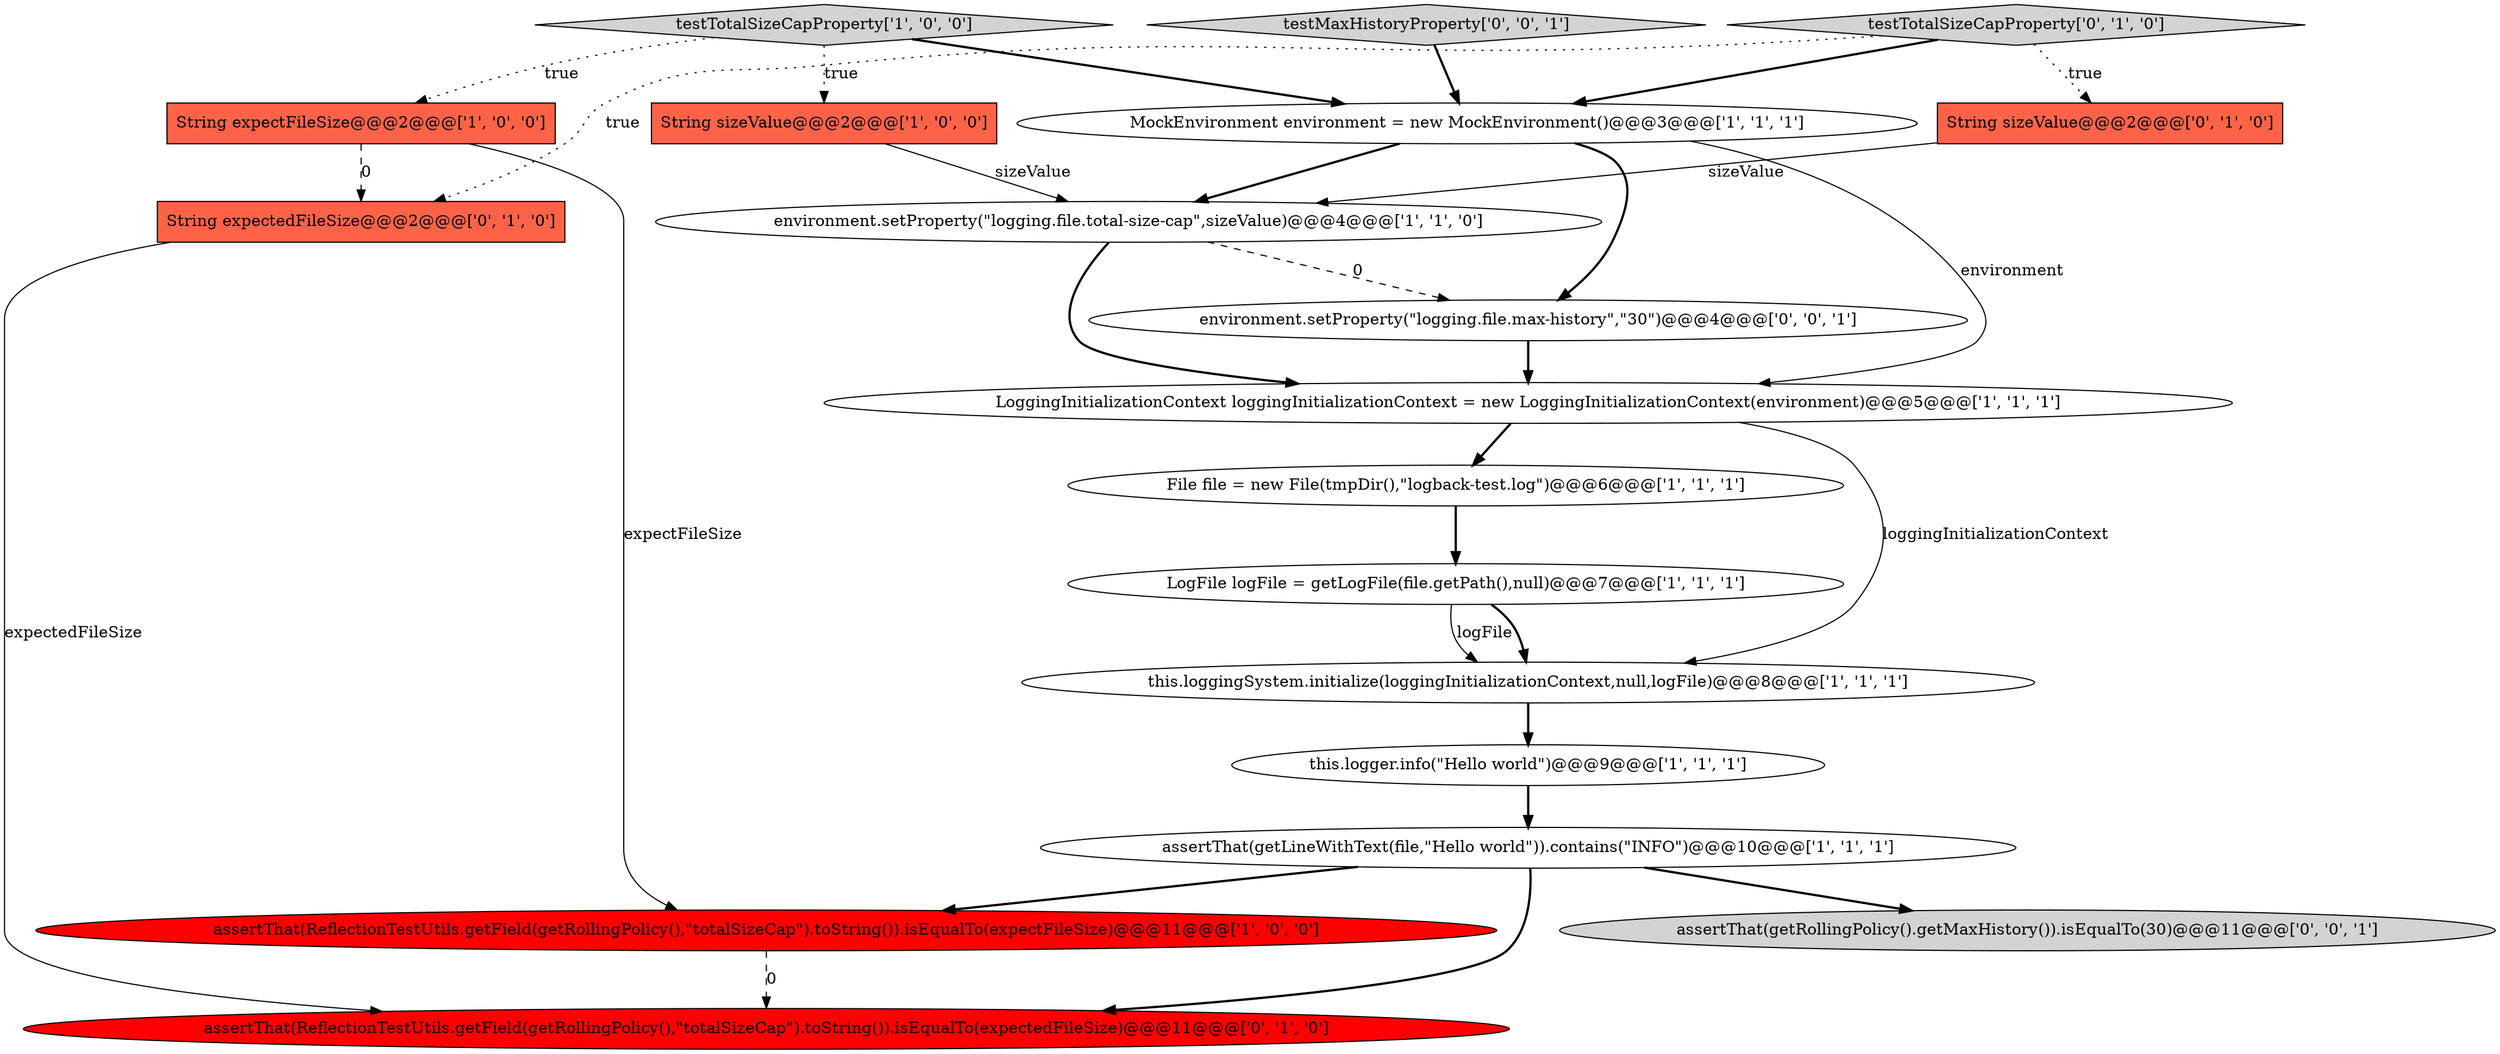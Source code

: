 digraph {
18 [style = filled, label = "testMaxHistoryProperty['0', '0', '1']", fillcolor = lightgray, shape = diamond image = "AAA0AAABBB3BBB"];
9 [style = filled, label = "String expectFileSize@@@2@@@['1', '0', '0']", fillcolor = tomato, shape = box image = "AAA1AAABBB1BBB"];
6 [style = filled, label = "environment.setProperty(\"logging.file.total-size-cap\",sizeValue)@@@4@@@['1', '1', '0']", fillcolor = white, shape = ellipse image = "AAA0AAABBB1BBB"];
4 [style = filled, label = "testTotalSizeCapProperty['1', '0', '0']", fillcolor = lightgray, shape = diamond image = "AAA0AAABBB1BBB"];
16 [style = filled, label = "environment.setProperty(\"logging.file.max-history\",\"30\")@@@4@@@['0', '0', '1']", fillcolor = white, shape = ellipse image = "AAA0AAABBB3BBB"];
11 [style = filled, label = "File file = new File(tmpDir(),\"logback-test.log\")@@@6@@@['1', '1', '1']", fillcolor = white, shape = ellipse image = "AAA0AAABBB1BBB"];
15 [style = filled, label = "assertThat(ReflectionTestUtils.getField(getRollingPolicy(),\"totalSizeCap\").toString()).isEqualTo(expectedFileSize)@@@11@@@['0', '1', '0']", fillcolor = red, shape = ellipse image = "AAA1AAABBB2BBB"];
17 [style = filled, label = "assertThat(getRollingPolicy().getMaxHistory()).isEqualTo(30)@@@11@@@['0', '0', '1']", fillcolor = lightgray, shape = ellipse image = "AAA0AAABBB3BBB"];
2 [style = filled, label = "String sizeValue@@@2@@@['1', '0', '0']", fillcolor = tomato, shape = box image = "AAA0AAABBB1BBB"];
5 [style = filled, label = "MockEnvironment environment = new MockEnvironment()@@@3@@@['1', '1', '1']", fillcolor = white, shape = ellipse image = "AAA0AAABBB1BBB"];
13 [style = filled, label = "String expectedFileSize@@@2@@@['0', '1', '0']", fillcolor = tomato, shape = box image = "AAA1AAABBB2BBB"];
8 [style = filled, label = "assertThat(ReflectionTestUtils.getField(getRollingPolicy(),\"totalSizeCap\").toString()).isEqualTo(expectFileSize)@@@11@@@['1', '0', '0']", fillcolor = red, shape = ellipse image = "AAA1AAABBB1BBB"];
10 [style = filled, label = "this.loggingSystem.initialize(loggingInitializationContext,null,logFile)@@@8@@@['1', '1', '1']", fillcolor = white, shape = ellipse image = "AAA0AAABBB1BBB"];
12 [style = filled, label = "String sizeValue@@@2@@@['0', '1', '0']", fillcolor = tomato, shape = box image = "AAA0AAABBB2BBB"];
3 [style = filled, label = "LogFile logFile = getLogFile(file.getPath(),null)@@@7@@@['1', '1', '1']", fillcolor = white, shape = ellipse image = "AAA0AAABBB1BBB"];
7 [style = filled, label = "LoggingInitializationContext loggingInitializationContext = new LoggingInitializationContext(environment)@@@5@@@['1', '1', '1']", fillcolor = white, shape = ellipse image = "AAA0AAABBB1BBB"];
1 [style = filled, label = "this.logger.info(\"Hello world\")@@@9@@@['1', '1', '1']", fillcolor = white, shape = ellipse image = "AAA0AAABBB1BBB"];
14 [style = filled, label = "testTotalSizeCapProperty['0', '1', '0']", fillcolor = lightgray, shape = diamond image = "AAA0AAABBB2BBB"];
0 [style = filled, label = "assertThat(getLineWithText(file,\"Hello world\")).contains(\"INFO\")@@@10@@@['1', '1', '1']", fillcolor = white, shape = ellipse image = "AAA0AAABBB1BBB"];
7->11 [style = bold, label=""];
14->12 [style = dotted, label="true"];
0->17 [style = bold, label=""];
2->6 [style = solid, label="sizeValue"];
8->15 [style = dashed, label="0"];
16->7 [style = bold, label=""];
3->10 [style = solid, label="logFile"];
1->0 [style = bold, label=""];
12->6 [style = solid, label="sizeValue"];
0->15 [style = bold, label=""];
14->13 [style = dotted, label="true"];
5->16 [style = bold, label=""];
3->10 [style = bold, label=""];
9->8 [style = solid, label="expectFileSize"];
6->16 [style = dashed, label="0"];
5->6 [style = bold, label=""];
11->3 [style = bold, label=""];
13->15 [style = solid, label="expectedFileSize"];
7->10 [style = solid, label="loggingInitializationContext"];
18->5 [style = bold, label=""];
9->13 [style = dashed, label="0"];
0->8 [style = bold, label=""];
4->9 [style = dotted, label="true"];
6->7 [style = bold, label=""];
10->1 [style = bold, label=""];
4->5 [style = bold, label=""];
4->2 [style = dotted, label="true"];
5->7 [style = solid, label="environment"];
14->5 [style = bold, label=""];
}
